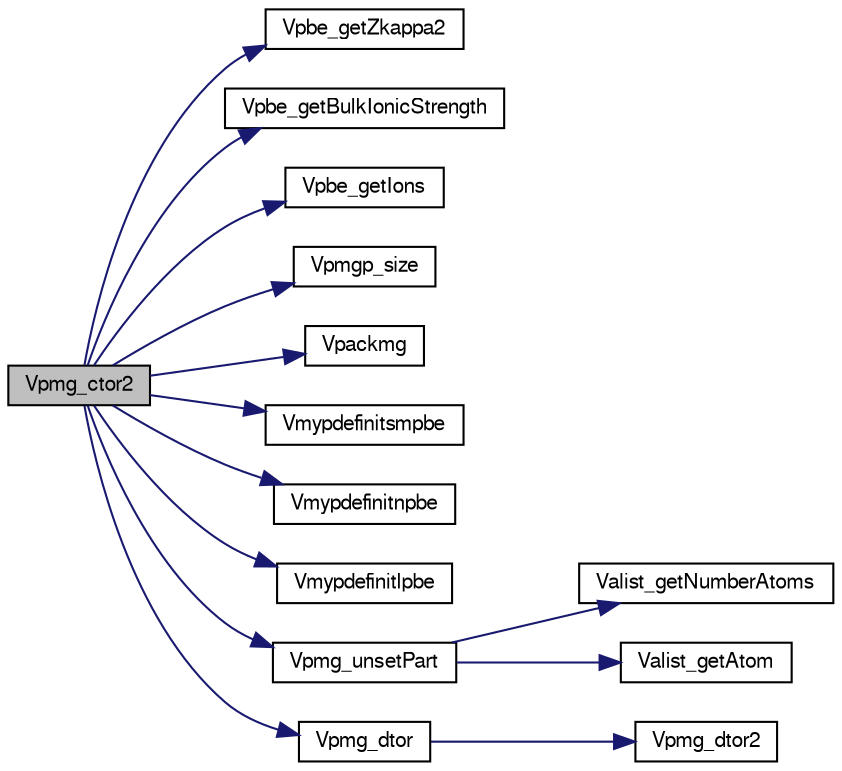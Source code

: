 digraph "Vpmg_ctor2"
{
  edge [fontname="FreeSans",fontsize="10",labelfontname="FreeSans",labelfontsize="10"];
  node [fontname="FreeSans",fontsize="10",shape=record];
  rankdir="LR";
  Node1 [label="Vpmg_ctor2",height=0.2,width=0.4,color="black", fillcolor="grey75", style="filled" fontcolor="black"];
  Node1 -> Node2 [color="midnightblue",fontsize="10",style="solid",fontname="FreeSans"];
  Node2 [label="Vpbe_getZkappa2",height=0.2,width=0.4,color="black", fillcolor="white", style="filled",URL="$group___vpbe.html#ga56e38face81d2d29659541b5e3f5e442",tooltip="Get modified squared Debye-Huckel parameter."];
  Node1 -> Node3 [color="midnightblue",fontsize="10",style="solid",fontname="FreeSans"];
  Node3 [label="Vpbe_getBulkIonicStrength",height=0.2,width=0.4,color="black", fillcolor="white", style="filled",URL="$group___vpbe.html#gabca9ea80c0a56d3848c54b37d0418f20",tooltip="Get bulk ionic strength."];
  Node1 -> Node4 [color="midnightblue",fontsize="10",style="solid",fontname="FreeSans"];
  Node4 [label="Vpbe_getIons",height=0.2,width=0.4,color="black", fillcolor="white", style="filled",URL="$group___vpbe.html#gae42c09bef7405779d87bce73c44e1ebf",tooltip="Get information about the counterion species present."];
  Node1 -> Node5 [color="midnightblue",fontsize="10",style="solid",fontname="FreeSans"];
  Node5 [label="Vpmgp_size",height=0.2,width=0.4,color="black", fillcolor="white", style="filled",URL="$group___vpmgp.html#gadb713e70f5724ce0f63ec4cf380278d7",tooltip="Determine array sizes and parameters for multigrid solver."];
  Node1 -> Node6 [color="midnightblue",fontsize="10",style="solid",fontname="FreeSans"];
  Node6 [label="Vpackmg",height=0.2,width=0.4,color="black", fillcolor="white", style="filled",URL="$group___vpmg.html#ga5aa26cf409548947ad0e1315e912bf90",tooltip="Print out a column-compressed sparse matrix in Harwell-Boeing format."];
  Node1 -> Node7 [color="midnightblue",fontsize="10",style="solid",fontname="FreeSans"];
  Node7 [label="Vmypdefinitsmpbe",height=0.2,width=0.4,color="black", fillcolor="white", style="filled",URL="$group___p_m_g_c.html#gac56d2f62a96de22f3daac68f9a91cdd4",tooltip="Set up the ionic species to be used in later calculations. This must be called before any other of th..."];
  Node1 -> Node8 [color="midnightblue",fontsize="10",style="solid",fontname="FreeSans"];
  Node8 [label="Vmypdefinitnpbe",height=0.2,width=0.4,color="black", fillcolor="white", style="filled",URL="$group___p_m_g_c.html#ga066ca8c224e32501a389bdb7ee96c742",tooltip="Set up the ionic species to be used in later calculations. This must be called before any other of th..."];
  Node1 -> Node9 [color="midnightblue",fontsize="10",style="solid",fontname="FreeSans"];
  Node9 [label="Vmypdefinitlpbe",height=0.2,width=0.4,color="black", fillcolor="white", style="filled",URL="$group___p_m_g_c.html#ga83fda7bc1ceee77f044f04196f63350a",tooltip="Set up the ionic species to be used in later calculations. This must be called before any other of th..."];
  Node1 -> Node10 [color="midnightblue",fontsize="10",style="solid",fontname="FreeSans"];
  Node10 [label="Vpmg_unsetPart",height=0.2,width=0.4,color="black", fillcolor="white", style="filled",URL="$group___vpmg.html#gafc90a96505e0bddd5cc15b69f3c7613c",tooltip="Remove partition restrictions."];
  Node10 -> Node11 [color="midnightblue",fontsize="10",style="solid",fontname="FreeSans"];
  Node11 [label="Valist_getNumberAtoms",height=0.2,width=0.4,color="black", fillcolor="white", style="filled",URL="$group___valist.html#gaff55ce9b8624255736b0ccf62030f230",tooltip="Get number of atoms in the list."];
  Node10 -> Node12 [color="midnightblue",fontsize="10",style="solid",fontname="FreeSans"];
  Node12 [label="Valist_getAtom",height=0.2,width=0.4,color="black", fillcolor="white", style="filled",URL="$group___valist.html#gaf9175f6b6d2c33ad79bd525fc9e0e043",tooltip="Get pointer to particular atom in list."];
  Node1 -> Node13 [color="midnightblue",fontsize="10",style="solid",fontname="FreeSans"];
  Node13 [label="Vpmg_dtor",height=0.2,width=0.4,color="black", fillcolor="white", style="filled",URL="$group___vpmg.html#ga1c87698f1d365aa7677f6b3ff64c9e8d",tooltip="Object destructor."];
  Node13 -> Node14 [color="midnightblue",fontsize="10",style="solid",fontname="FreeSans"];
  Node14 [label="Vpmg_dtor2",height=0.2,width=0.4,color="black", fillcolor="white", style="filled",URL="$group___vpmg.html#ga8d5a7ccc99d8b4644683bc2a862d7597",tooltip="FORTRAN stub object destructor."];
}
